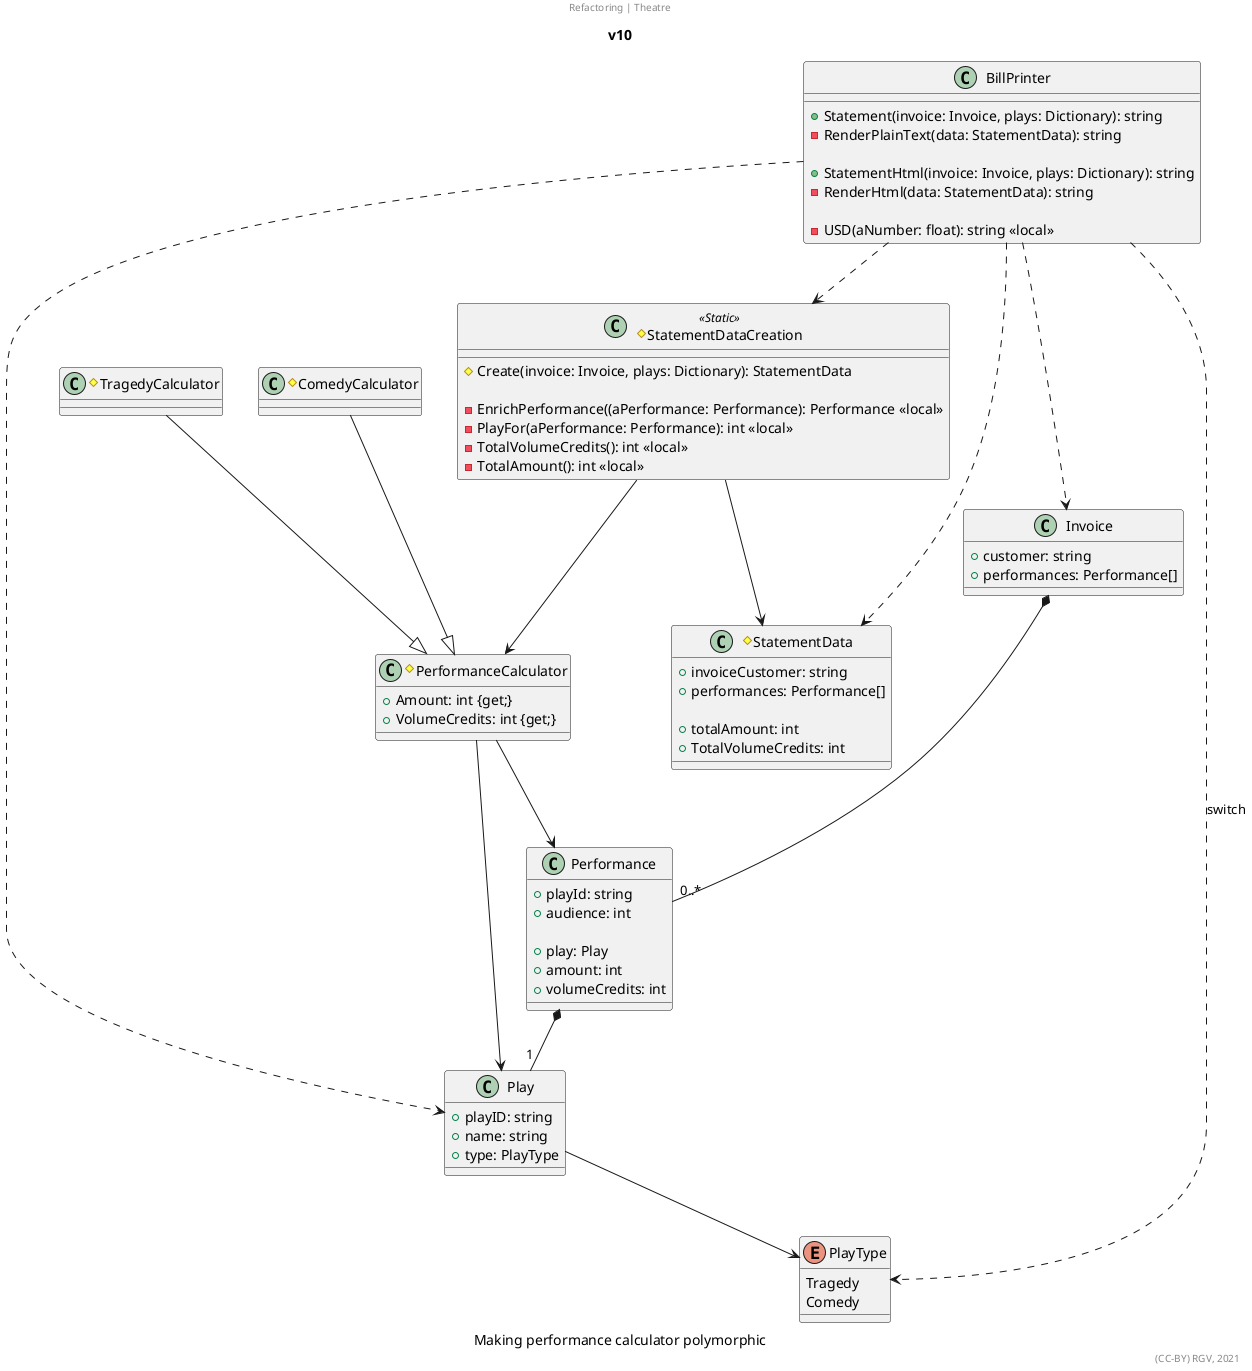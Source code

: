 @startuml
title v10
center header Refactoring | Theatre
'''''''''''''
allowmixing
'''''''''''''

enum PlayType{
    Tragedy
    Comedy
}

class Performance{
    +playId: string
    +audience: int
    
    +play: Play
    +amount: int
    +volumeCredits: int
}

#class PerformanceCalculator{
    +Amount: int {get;}
    +VolumeCredits: int {get;}
}

#class TragedyCalculator{
}

#class ComedyCalculator{
}

class Invoice{
    +customer: string
    +performances: Performance[]
}

class Play{
    +playID: string
    +name: string
    +type: PlayType
}

#class StatementDataCreation <<Static>>{
    #Create(invoice: Invoice, plays: Dictionary): StatementData
    
    -EnrichPerformance((aPerformance: Performance): Performance <<local>>
    -PlayFor(aPerformance: Performance): int <<local>>
    -TotalVolumeCredits(): int <<local>>
    -TotalAmount(): int <<local>>
}

#class StatementData{
    +invoiceCustomer: string
    +performances: Performance[]
    
    +totalAmount: int
    +TotalVolumeCredits: int
}

class BillPrinter{
    +Statement(invoice: Invoice, plays: Dictionary): string 
    -RenderPlainText(data: StatementData): string
    
    +StatementHtml(invoice: Invoice, plays: Dictionary): string 
    -RenderHtml(data: StatementData): string
    
    -USD(aNumber: float): string <<local>>
}

'''''''''''''

Play --> PlayType
Invoice *-- "0..*" Performance

Performance *-- "1" Play

TragedyCalculator --|> PerformanceCalculator
ComedyCalculator --|> PerformanceCalculator

PerformanceCalculator --> Performance
PerformanceCalculator --> Play
StatementDataCreation --> PerformanceCalculator

StatementDataCreation --> StatementData

BillPrinter ..> StatementDataCreation
BillPrinter ..> StatementData

BillPrinter ..> Invoice
BillPrinter ..> Play
BillPrinter ..> PlayType : switch

'''''''''''''
'''''''''''''
caption Making performance calculator polymorphic
right footer (CC-BY) RGV, 2021
@enduml
